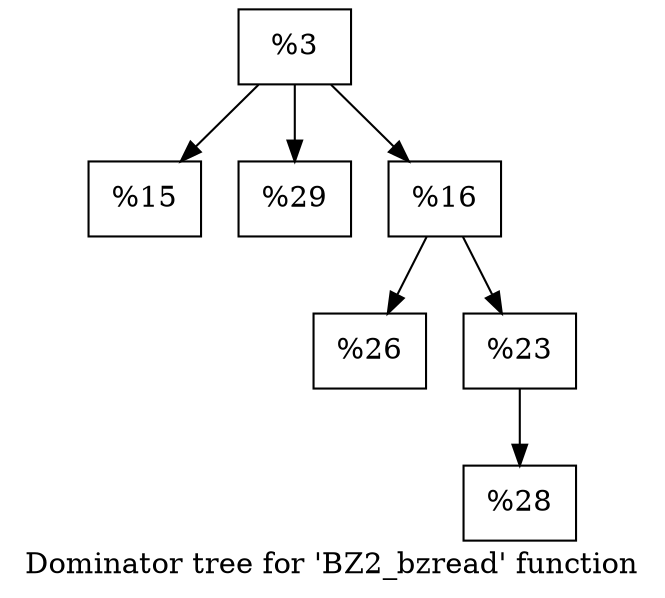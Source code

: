 digraph "Dominator tree for 'BZ2_bzread' function" {
	label="Dominator tree for 'BZ2_bzread' function";

	Node0x1e84290 [shape=record,label="{%3}"];
	Node0x1e84290 -> Node0x1e84250;
	Node0x1e84290 -> Node0x1e84330;
	Node0x1e84290 -> Node0x1e8de30;
	Node0x1e84250 [shape=record,label="{%15}"];
	Node0x1e84330 [shape=record,label="{%29}"];
	Node0x1e8de30 [shape=record,label="{%16}"];
	Node0x1e8de30 -> Node0x1e8fff0;
	Node0x1e8de30 -> Node0x1e84370;
	Node0x1e8fff0 [shape=record,label="{%26}"];
	Node0x1e84370 [shape=record,label="{%23}"];
	Node0x1e84370 -> Node0x2149490;
	Node0x2149490 [shape=record,label="{%28}"];
}
